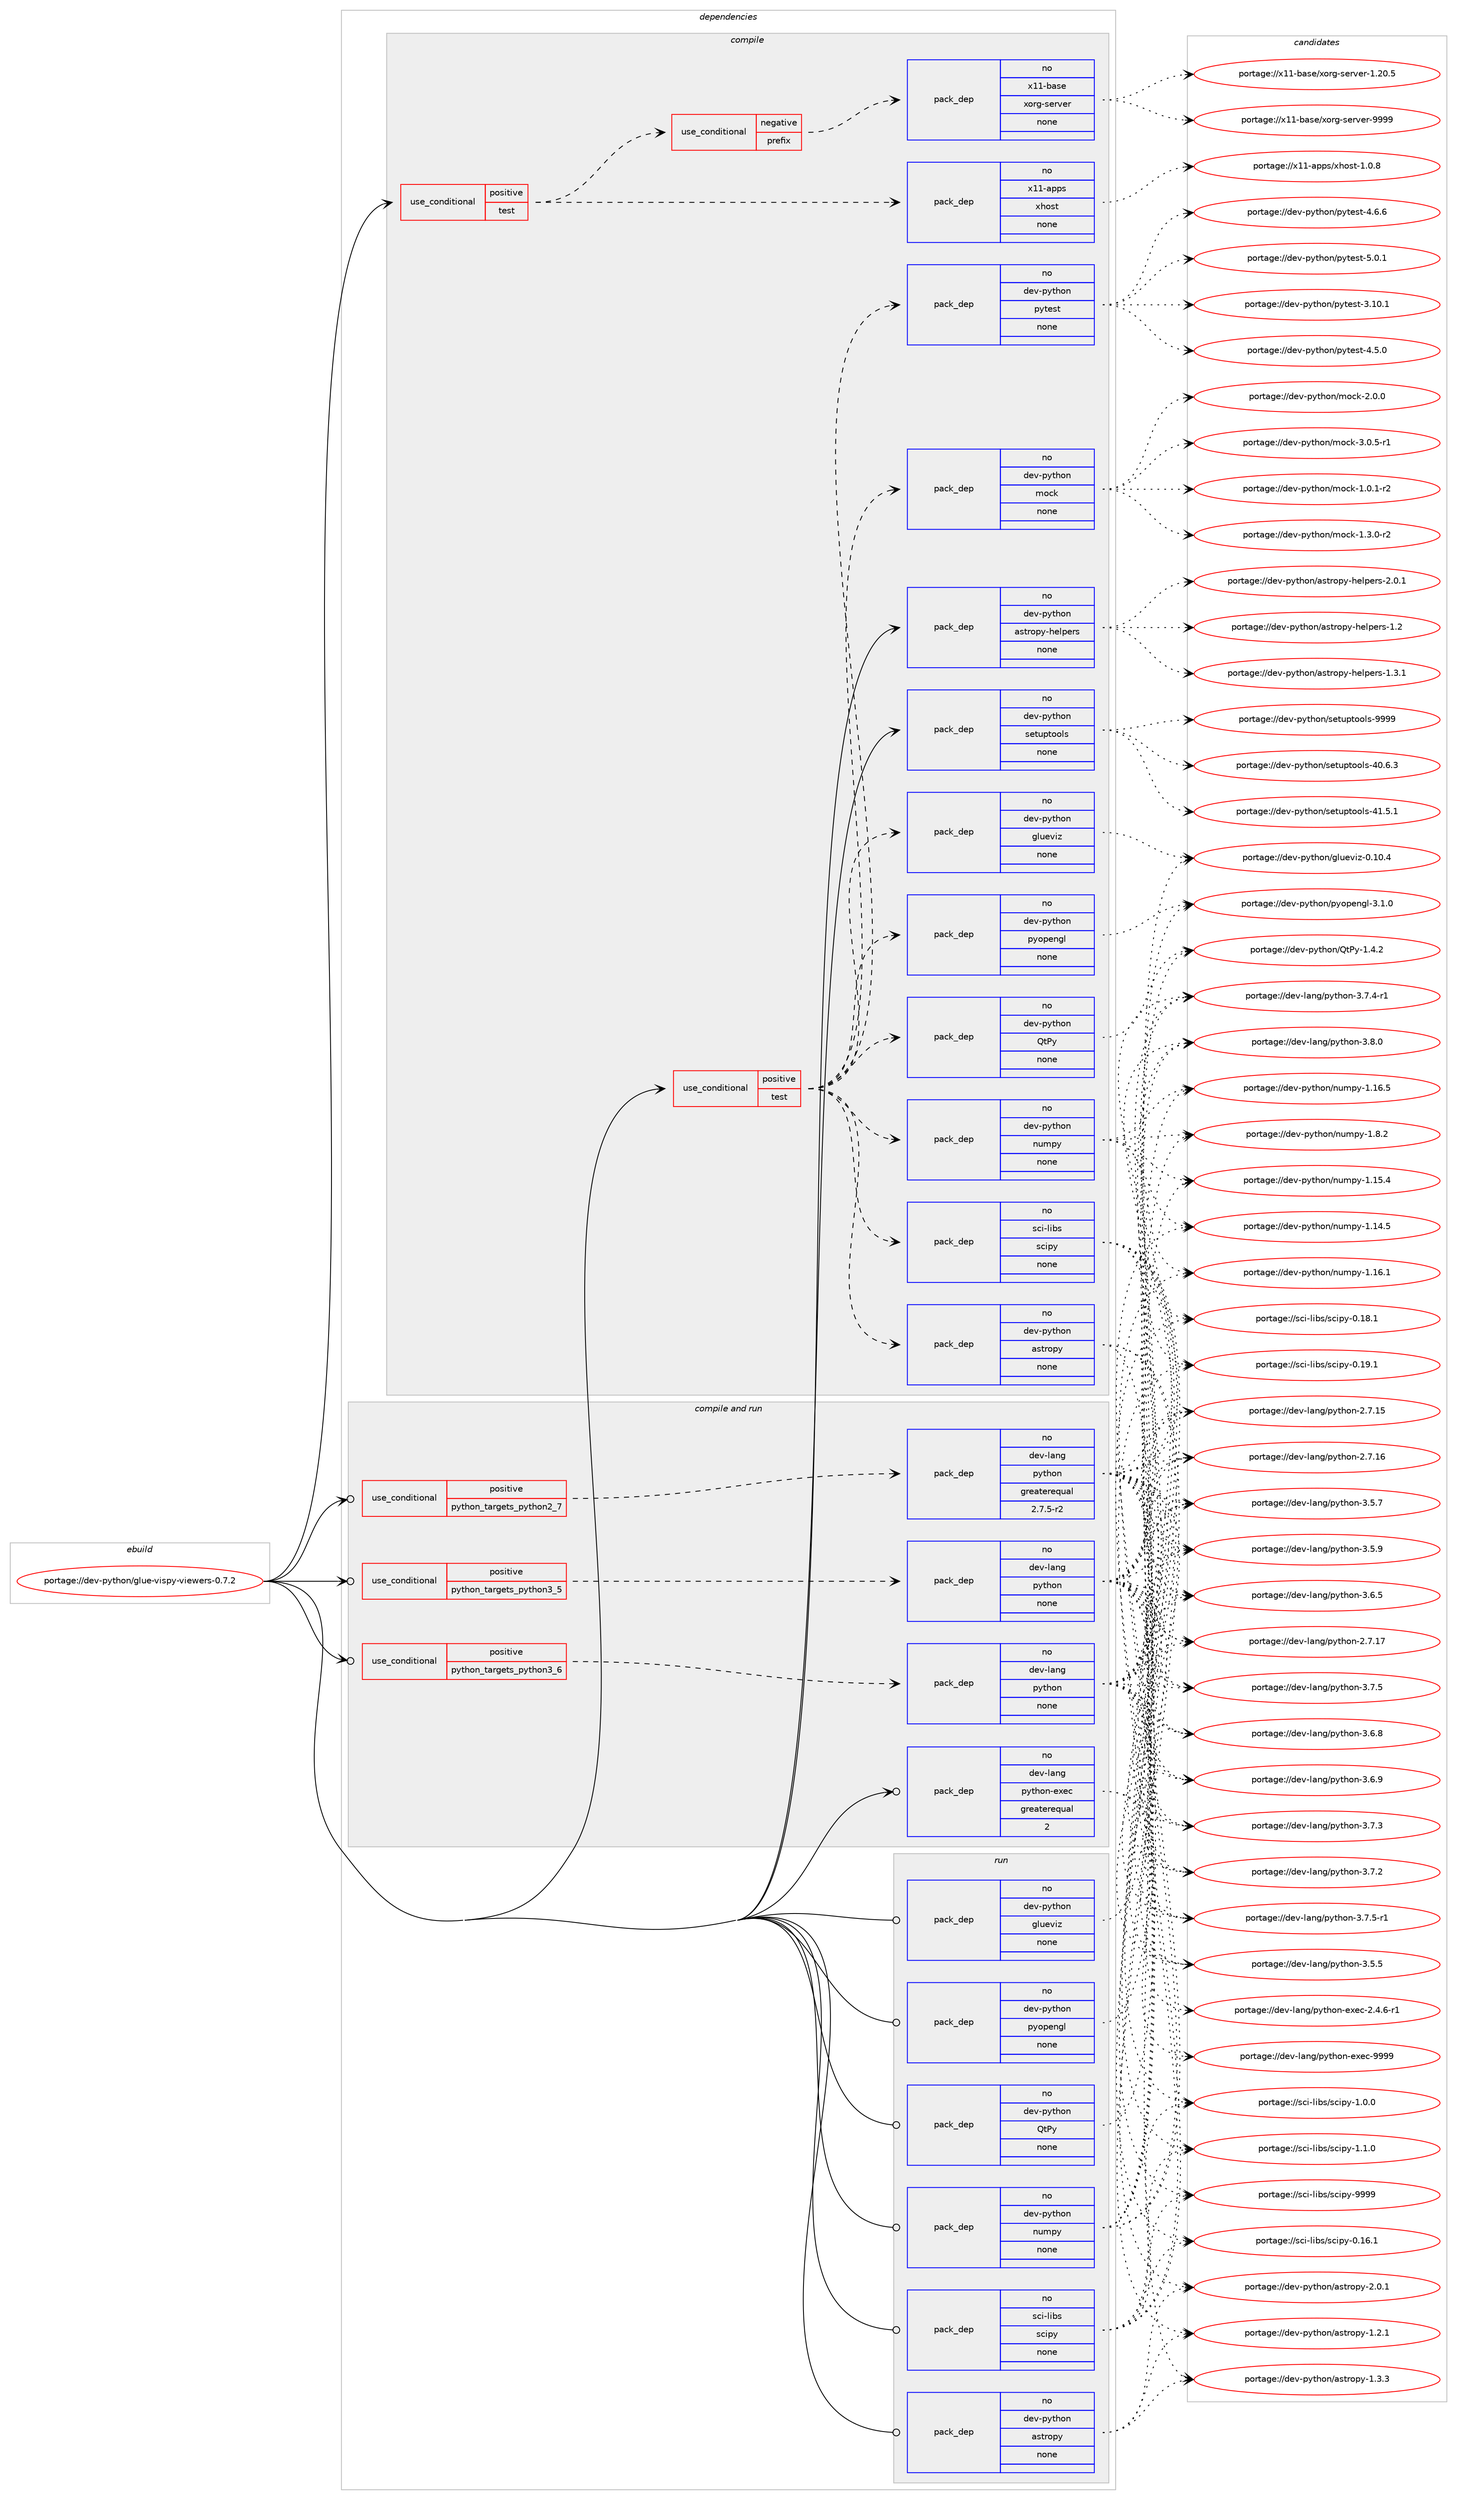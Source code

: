 digraph prolog {

# *************
# Graph options
# *************

newrank=true;
concentrate=true;
compound=true;
graph [rankdir=LR,fontname=Helvetica,fontsize=10,ranksep=1.5];#, ranksep=2.5, nodesep=0.2];
edge  [arrowhead=vee];
node  [fontname=Helvetica,fontsize=10];

# **********
# The ebuild
# **********

subgraph cluster_leftcol {
color=gray;
rank=same;
label=<<i>ebuild</i>>;
id [label="portage://dev-python/glue-vispy-viewers-0.7.2", color=red, width=4, href="../dev-python/glue-vispy-viewers-0.7.2.svg"];
}

# ****************
# The dependencies
# ****************

subgraph cluster_midcol {
color=gray;
label=<<i>dependencies</i>>;
subgraph cluster_compile {
fillcolor="#eeeeee";
style=filled;
label=<<i>compile</i>>;
subgraph cond29306 {
dependency141651 [label=<<TABLE BORDER="0" CELLBORDER="1" CELLSPACING="0" CELLPADDING="4"><TR><TD ROWSPAN="3" CELLPADDING="10">use_conditional</TD></TR><TR><TD>positive</TD></TR><TR><TD>test</TD></TR></TABLE>>, shape=none, color=red];
subgraph cond29307 {
dependency141652 [label=<<TABLE BORDER="0" CELLBORDER="1" CELLSPACING="0" CELLPADDING="4"><TR><TD ROWSPAN="3" CELLPADDING="10">use_conditional</TD></TR><TR><TD>negative</TD></TR><TR><TD>prefix</TD></TR></TABLE>>, shape=none, color=red];
subgraph pack109027 {
dependency141653 [label=<<TABLE BORDER="0" CELLBORDER="1" CELLSPACING="0" CELLPADDING="4" WIDTH="220"><TR><TD ROWSPAN="6" CELLPADDING="30">pack_dep</TD></TR><TR><TD WIDTH="110">no</TD></TR><TR><TD>x11-base</TD></TR><TR><TD>xorg-server</TD></TR><TR><TD>none</TD></TR><TR><TD></TD></TR></TABLE>>, shape=none, color=blue];
}
dependency141652:e -> dependency141653:w [weight=20,style="dashed",arrowhead="vee"];
}
dependency141651:e -> dependency141652:w [weight=20,style="dashed",arrowhead="vee"];
subgraph pack109028 {
dependency141654 [label=<<TABLE BORDER="0" CELLBORDER="1" CELLSPACING="0" CELLPADDING="4" WIDTH="220"><TR><TD ROWSPAN="6" CELLPADDING="30">pack_dep</TD></TR><TR><TD WIDTH="110">no</TD></TR><TR><TD>x11-apps</TD></TR><TR><TD>xhost</TD></TR><TR><TD>none</TD></TR><TR><TD></TD></TR></TABLE>>, shape=none, color=blue];
}
dependency141651:e -> dependency141654:w [weight=20,style="dashed",arrowhead="vee"];
}
id:e -> dependency141651:w [weight=20,style="solid",arrowhead="vee"];
subgraph cond29308 {
dependency141655 [label=<<TABLE BORDER="0" CELLBORDER="1" CELLSPACING="0" CELLPADDING="4"><TR><TD ROWSPAN="3" CELLPADDING="10">use_conditional</TD></TR><TR><TD>positive</TD></TR><TR><TD>test</TD></TR></TABLE>>, shape=none, color=red];
subgraph pack109029 {
dependency141656 [label=<<TABLE BORDER="0" CELLBORDER="1" CELLSPACING="0" CELLPADDING="4" WIDTH="220"><TR><TD ROWSPAN="6" CELLPADDING="30">pack_dep</TD></TR><TR><TD WIDTH="110">no</TD></TR><TR><TD>dev-python</TD></TR><TR><TD>astropy</TD></TR><TR><TD>none</TD></TR><TR><TD></TD></TR></TABLE>>, shape=none, color=blue];
}
dependency141655:e -> dependency141656:w [weight=20,style="dashed",arrowhead="vee"];
subgraph pack109030 {
dependency141657 [label=<<TABLE BORDER="0" CELLBORDER="1" CELLSPACING="0" CELLPADDING="4" WIDTH="220"><TR><TD ROWSPAN="6" CELLPADDING="30">pack_dep</TD></TR><TR><TD WIDTH="110">no</TD></TR><TR><TD>dev-python</TD></TR><TR><TD>glueviz</TD></TR><TR><TD>none</TD></TR><TR><TD></TD></TR></TABLE>>, shape=none, color=blue];
}
dependency141655:e -> dependency141657:w [weight=20,style="dashed",arrowhead="vee"];
subgraph pack109031 {
dependency141658 [label=<<TABLE BORDER="0" CELLBORDER="1" CELLSPACING="0" CELLPADDING="4" WIDTH="220"><TR><TD ROWSPAN="6" CELLPADDING="30">pack_dep</TD></TR><TR><TD WIDTH="110">no</TD></TR><TR><TD>dev-python</TD></TR><TR><TD>numpy</TD></TR><TR><TD>none</TD></TR><TR><TD></TD></TR></TABLE>>, shape=none, color=blue];
}
dependency141655:e -> dependency141658:w [weight=20,style="dashed",arrowhead="vee"];
subgraph pack109032 {
dependency141659 [label=<<TABLE BORDER="0" CELLBORDER="1" CELLSPACING="0" CELLPADDING="4" WIDTH="220"><TR><TD ROWSPAN="6" CELLPADDING="30">pack_dep</TD></TR><TR><TD WIDTH="110">no</TD></TR><TR><TD>dev-python</TD></TR><TR><TD>pyopengl</TD></TR><TR><TD>none</TD></TR><TR><TD></TD></TR></TABLE>>, shape=none, color=blue];
}
dependency141655:e -> dependency141659:w [weight=20,style="dashed",arrowhead="vee"];
subgraph pack109033 {
dependency141660 [label=<<TABLE BORDER="0" CELLBORDER="1" CELLSPACING="0" CELLPADDING="4" WIDTH="220"><TR><TD ROWSPAN="6" CELLPADDING="30">pack_dep</TD></TR><TR><TD WIDTH="110">no</TD></TR><TR><TD>dev-python</TD></TR><TR><TD>QtPy</TD></TR><TR><TD>none</TD></TR><TR><TD></TD></TR></TABLE>>, shape=none, color=blue];
}
dependency141655:e -> dependency141660:w [weight=20,style="dashed",arrowhead="vee"];
subgraph pack109034 {
dependency141661 [label=<<TABLE BORDER="0" CELLBORDER="1" CELLSPACING="0" CELLPADDING="4" WIDTH="220"><TR><TD ROWSPAN="6" CELLPADDING="30">pack_dep</TD></TR><TR><TD WIDTH="110">no</TD></TR><TR><TD>sci-libs</TD></TR><TR><TD>scipy</TD></TR><TR><TD>none</TD></TR><TR><TD></TD></TR></TABLE>>, shape=none, color=blue];
}
dependency141655:e -> dependency141661:w [weight=20,style="dashed",arrowhead="vee"];
subgraph pack109035 {
dependency141662 [label=<<TABLE BORDER="0" CELLBORDER="1" CELLSPACING="0" CELLPADDING="4" WIDTH="220"><TR><TD ROWSPAN="6" CELLPADDING="30">pack_dep</TD></TR><TR><TD WIDTH="110">no</TD></TR><TR><TD>dev-python</TD></TR><TR><TD>mock</TD></TR><TR><TD>none</TD></TR><TR><TD></TD></TR></TABLE>>, shape=none, color=blue];
}
dependency141655:e -> dependency141662:w [weight=20,style="dashed",arrowhead="vee"];
subgraph pack109036 {
dependency141663 [label=<<TABLE BORDER="0" CELLBORDER="1" CELLSPACING="0" CELLPADDING="4" WIDTH="220"><TR><TD ROWSPAN="6" CELLPADDING="30">pack_dep</TD></TR><TR><TD WIDTH="110">no</TD></TR><TR><TD>dev-python</TD></TR><TR><TD>pytest</TD></TR><TR><TD>none</TD></TR><TR><TD></TD></TR></TABLE>>, shape=none, color=blue];
}
dependency141655:e -> dependency141663:w [weight=20,style="dashed",arrowhead="vee"];
}
id:e -> dependency141655:w [weight=20,style="solid",arrowhead="vee"];
subgraph pack109037 {
dependency141664 [label=<<TABLE BORDER="0" CELLBORDER="1" CELLSPACING="0" CELLPADDING="4" WIDTH="220"><TR><TD ROWSPAN="6" CELLPADDING="30">pack_dep</TD></TR><TR><TD WIDTH="110">no</TD></TR><TR><TD>dev-python</TD></TR><TR><TD>astropy-helpers</TD></TR><TR><TD>none</TD></TR><TR><TD></TD></TR></TABLE>>, shape=none, color=blue];
}
id:e -> dependency141664:w [weight=20,style="solid",arrowhead="vee"];
subgraph pack109038 {
dependency141665 [label=<<TABLE BORDER="0" CELLBORDER="1" CELLSPACING="0" CELLPADDING="4" WIDTH="220"><TR><TD ROWSPAN="6" CELLPADDING="30">pack_dep</TD></TR><TR><TD WIDTH="110">no</TD></TR><TR><TD>dev-python</TD></TR><TR><TD>setuptools</TD></TR><TR><TD>none</TD></TR><TR><TD></TD></TR></TABLE>>, shape=none, color=blue];
}
id:e -> dependency141665:w [weight=20,style="solid",arrowhead="vee"];
}
subgraph cluster_compileandrun {
fillcolor="#eeeeee";
style=filled;
label=<<i>compile and run</i>>;
subgraph cond29309 {
dependency141666 [label=<<TABLE BORDER="0" CELLBORDER="1" CELLSPACING="0" CELLPADDING="4"><TR><TD ROWSPAN="3" CELLPADDING="10">use_conditional</TD></TR><TR><TD>positive</TD></TR><TR><TD>python_targets_python2_7</TD></TR></TABLE>>, shape=none, color=red];
subgraph pack109039 {
dependency141667 [label=<<TABLE BORDER="0" CELLBORDER="1" CELLSPACING="0" CELLPADDING="4" WIDTH="220"><TR><TD ROWSPAN="6" CELLPADDING="30">pack_dep</TD></TR><TR><TD WIDTH="110">no</TD></TR><TR><TD>dev-lang</TD></TR><TR><TD>python</TD></TR><TR><TD>greaterequal</TD></TR><TR><TD>2.7.5-r2</TD></TR></TABLE>>, shape=none, color=blue];
}
dependency141666:e -> dependency141667:w [weight=20,style="dashed",arrowhead="vee"];
}
id:e -> dependency141666:w [weight=20,style="solid",arrowhead="odotvee"];
subgraph cond29310 {
dependency141668 [label=<<TABLE BORDER="0" CELLBORDER="1" CELLSPACING="0" CELLPADDING="4"><TR><TD ROWSPAN="3" CELLPADDING="10">use_conditional</TD></TR><TR><TD>positive</TD></TR><TR><TD>python_targets_python3_5</TD></TR></TABLE>>, shape=none, color=red];
subgraph pack109040 {
dependency141669 [label=<<TABLE BORDER="0" CELLBORDER="1" CELLSPACING="0" CELLPADDING="4" WIDTH="220"><TR><TD ROWSPAN="6" CELLPADDING="30">pack_dep</TD></TR><TR><TD WIDTH="110">no</TD></TR><TR><TD>dev-lang</TD></TR><TR><TD>python</TD></TR><TR><TD>none</TD></TR><TR><TD></TD></TR></TABLE>>, shape=none, color=blue];
}
dependency141668:e -> dependency141669:w [weight=20,style="dashed",arrowhead="vee"];
}
id:e -> dependency141668:w [weight=20,style="solid",arrowhead="odotvee"];
subgraph cond29311 {
dependency141670 [label=<<TABLE BORDER="0" CELLBORDER="1" CELLSPACING="0" CELLPADDING="4"><TR><TD ROWSPAN="3" CELLPADDING="10">use_conditional</TD></TR><TR><TD>positive</TD></TR><TR><TD>python_targets_python3_6</TD></TR></TABLE>>, shape=none, color=red];
subgraph pack109041 {
dependency141671 [label=<<TABLE BORDER="0" CELLBORDER="1" CELLSPACING="0" CELLPADDING="4" WIDTH="220"><TR><TD ROWSPAN="6" CELLPADDING="30">pack_dep</TD></TR><TR><TD WIDTH="110">no</TD></TR><TR><TD>dev-lang</TD></TR><TR><TD>python</TD></TR><TR><TD>none</TD></TR><TR><TD></TD></TR></TABLE>>, shape=none, color=blue];
}
dependency141670:e -> dependency141671:w [weight=20,style="dashed",arrowhead="vee"];
}
id:e -> dependency141670:w [weight=20,style="solid",arrowhead="odotvee"];
subgraph pack109042 {
dependency141672 [label=<<TABLE BORDER="0" CELLBORDER="1" CELLSPACING="0" CELLPADDING="4" WIDTH="220"><TR><TD ROWSPAN="6" CELLPADDING="30">pack_dep</TD></TR><TR><TD WIDTH="110">no</TD></TR><TR><TD>dev-lang</TD></TR><TR><TD>python-exec</TD></TR><TR><TD>greaterequal</TD></TR><TR><TD>2</TD></TR></TABLE>>, shape=none, color=blue];
}
id:e -> dependency141672:w [weight=20,style="solid",arrowhead="odotvee"];
}
subgraph cluster_run {
fillcolor="#eeeeee";
style=filled;
label=<<i>run</i>>;
subgraph pack109043 {
dependency141673 [label=<<TABLE BORDER="0" CELLBORDER="1" CELLSPACING="0" CELLPADDING="4" WIDTH="220"><TR><TD ROWSPAN="6" CELLPADDING="30">pack_dep</TD></TR><TR><TD WIDTH="110">no</TD></TR><TR><TD>dev-python</TD></TR><TR><TD>QtPy</TD></TR><TR><TD>none</TD></TR><TR><TD></TD></TR></TABLE>>, shape=none, color=blue];
}
id:e -> dependency141673:w [weight=20,style="solid",arrowhead="odot"];
subgraph pack109044 {
dependency141674 [label=<<TABLE BORDER="0" CELLBORDER="1" CELLSPACING="0" CELLPADDING="4" WIDTH="220"><TR><TD ROWSPAN="6" CELLPADDING="30">pack_dep</TD></TR><TR><TD WIDTH="110">no</TD></TR><TR><TD>dev-python</TD></TR><TR><TD>astropy</TD></TR><TR><TD>none</TD></TR><TR><TD></TD></TR></TABLE>>, shape=none, color=blue];
}
id:e -> dependency141674:w [weight=20,style="solid",arrowhead="odot"];
subgraph pack109045 {
dependency141675 [label=<<TABLE BORDER="0" CELLBORDER="1" CELLSPACING="0" CELLPADDING="4" WIDTH="220"><TR><TD ROWSPAN="6" CELLPADDING="30">pack_dep</TD></TR><TR><TD WIDTH="110">no</TD></TR><TR><TD>dev-python</TD></TR><TR><TD>glueviz</TD></TR><TR><TD>none</TD></TR><TR><TD></TD></TR></TABLE>>, shape=none, color=blue];
}
id:e -> dependency141675:w [weight=20,style="solid",arrowhead="odot"];
subgraph pack109046 {
dependency141676 [label=<<TABLE BORDER="0" CELLBORDER="1" CELLSPACING="0" CELLPADDING="4" WIDTH="220"><TR><TD ROWSPAN="6" CELLPADDING="30">pack_dep</TD></TR><TR><TD WIDTH="110">no</TD></TR><TR><TD>dev-python</TD></TR><TR><TD>numpy</TD></TR><TR><TD>none</TD></TR><TR><TD></TD></TR></TABLE>>, shape=none, color=blue];
}
id:e -> dependency141676:w [weight=20,style="solid",arrowhead="odot"];
subgraph pack109047 {
dependency141677 [label=<<TABLE BORDER="0" CELLBORDER="1" CELLSPACING="0" CELLPADDING="4" WIDTH="220"><TR><TD ROWSPAN="6" CELLPADDING="30">pack_dep</TD></TR><TR><TD WIDTH="110">no</TD></TR><TR><TD>dev-python</TD></TR><TR><TD>pyopengl</TD></TR><TR><TD>none</TD></TR><TR><TD></TD></TR></TABLE>>, shape=none, color=blue];
}
id:e -> dependency141677:w [weight=20,style="solid",arrowhead="odot"];
subgraph pack109048 {
dependency141678 [label=<<TABLE BORDER="0" CELLBORDER="1" CELLSPACING="0" CELLPADDING="4" WIDTH="220"><TR><TD ROWSPAN="6" CELLPADDING="30">pack_dep</TD></TR><TR><TD WIDTH="110">no</TD></TR><TR><TD>sci-libs</TD></TR><TR><TD>scipy</TD></TR><TR><TD>none</TD></TR><TR><TD></TD></TR></TABLE>>, shape=none, color=blue];
}
id:e -> dependency141678:w [weight=20,style="solid",arrowhead="odot"];
}
}

# **************
# The candidates
# **************

subgraph cluster_choices {
rank=same;
color=gray;
label=<<i>candidates</i>>;

subgraph choice109027 {
color=black;
nodesep=1;
choiceportage1204949459897115101471201111141034511510111411810111445494650484653 [label="portage://x11-base/xorg-server-1.20.5", color=red, width=4,href="../x11-base/xorg-server-1.20.5.svg"];
choiceportage120494945989711510147120111114103451151011141181011144557575757 [label="portage://x11-base/xorg-server-9999", color=red, width=4,href="../x11-base/xorg-server-9999.svg"];
dependency141653:e -> choiceportage1204949459897115101471201111141034511510111411810111445494650484653:w [style=dotted,weight="100"];
dependency141653:e -> choiceportage120494945989711510147120111114103451151011141181011144557575757:w [style=dotted,weight="100"];
}
subgraph choice109028 {
color=black;
nodesep=1;
choiceportage1204949459711211211547120104111115116454946484656 [label="portage://x11-apps/xhost-1.0.8", color=red, width=4,href="../x11-apps/xhost-1.0.8.svg"];
dependency141654:e -> choiceportage1204949459711211211547120104111115116454946484656:w [style=dotted,weight="100"];
}
subgraph choice109029 {
color=black;
nodesep=1;
choiceportage100101118451121211161041111104797115116114111112121454946504649 [label="portage://dev-python/astropy-1.2.1", color=red, width=4,href="../dev-python/astropy-1.2.1.svg"];
choiceportage100101118451121211161041111104797115116114111112121454946514651 [label="portage://dev-python/astropy-1.3.3", color=red, width=4,href="../dev-python/astropy-1.3.3.svg"];
choiceportage100101118451121211161041111104797115116114111112121455046484649 [label="portage://dev-python/astropy-2.0.1", color=red, width=4,href="../dev-python/astropy-2.0.1.svg"];
dependency141656:e -> choiceportage100101118451121211161041111104797115116114111112121454946504649:w [style=dotted,weight="100"];
dependency141656:e -> choiceportage100101118451121211161041111104797115116114111112121454946514651:w [style=dotted,weight="100"];
dependency141656:e -> choiceportage100101118451121211161041111104797115116114111112121455046484649:w [style=dotted,weight="100"];
}
subgraph choice109030 {
color=black;
nodesep=1;
choiceportage100101118451121211161041111104710310811710111810512245484649484652 [label="portage://dev-python/glueviz-0.10.4", color=red, width=4,href="../dev-python/glueviz-0.10.4.svg"];
dependency141657:e -> choiceportage100101118451121211161041111104710310811710111810512245484649484652:w [style=dotted,weight="100"];
}
subgraph choice109031 {
color=black;
nodesep=1;
choiceportage100101118451121211161041111104711011710911212145494649524653 [label="portage://dev-python/numpy-1.14.5", color=red, width=4,href="../dev-python/numpy-1.14.5.svg"];
choiceportage100101118451121211161041111104711011710911212145494649534652 [label="portage://dev-python/numpy-1.15.4", color=red, width=4,href="../dev-python/numpy-1.15.4.svg"];
choiceportage100101118451121211161041111104711011710911212145494649544649 [label="portage://dev-python/numpy-1.16.1", color=red, width=4,href="../dev-python/numpy-1.16.1.svg"];
choiceportage100101118451121211161041111104711011710911212145494649544653 [label="portage://dev-python/numpy-1.16.5", color=red, width=4,href="../dev-python/numpy-1.16.5.svg"];
choiceportage1001011184511212111610411111047110117109112121454946564650 [label="portage://dev-python/numpy-1.8.2", color=red, width=4,href="../dev-python/numpy-1.8.2.svg"];
dependency141658:e -> choiceportage100101118451121211161041111104711011710911212145494649524653:w [style=dotted,weight="100"];
dependency141658:e -> choiceportage100101118451121211161041111104711011710911212145494649534652:w [style=dotted,weight="100"];
dependency141658:e -> choiceportage100101118451121211161041111104711011710911212145494649544649:w [style=dotted,weight="100"];
dependency141658:e -> choiceportage100101118451121211161041111104711011710911212145494649544653:w [style=dotted,weight="100"];
dependency141658:e -> choiceportage1001011184511212111610411111047110117109112121454946564650:w [style=dotted,weight="100"];
}
subgraph choice109032 {
color=black;
nodesep=1;
choiceportage1001011184511212111610411111047112121111112101110103108455146494648 [label="portage://dev-python/pyopengl-3.1.0", color=red, width=4,href="../dev-python/pyopengl-3.1.0.svg"];
dependency141659:e -> choiceportage1001011184511212111610411111047112121111112101110103108455146494648:w [style=dotted,weight="100"];
}
subgraph choice109033 {
color=black;
nodesep=1;
choiceportage10010111845112121116104111110478111680121454946524650 [label="portage://dev-python/QtPy-1.4.2", color=red, width=4,href="../dev-python/QtPy-1.4.2.svg"];
dependency141660:e -> choiceportage10010111845112121116104111110478111680121454946524650:w [style=dotted,weight="100"];
}
subgraph choice109034 {
color=black;
nodesep=1;
choiceportage115991054510810598115471159910511212145484649544649 [label="portage://sci-libs/scipy-0.16.1", color=red, width=4,href="../sci-libs/scipy-0.16.1.svg"];
choiceportage115991054510810598115471159910511212145484649564649 [label="portage://sci-libs/scipy-0.18.1", color=red, width=4,href="../sci-libs/scipy-0.18.1.svg"];
choiceportage115991054510810598115471159910511212145484649574649 [label="portage://sci-libs/scipy-0.19.1", color=red, width=4,href="../sci-libs/scipy-0.19.1.svg"];
choiceportage1159910545108105981154711599105112121454946484648 [label="portage://sci-libs/scipy-1.0.0", color=red, width=4,href="../sci-libs/scipy-1.0.0.svg"];
choiceportage1159910545108105981154711599105112121454946494648 [label="portage://sci-libs/scipy-1.1.0", color=red, width=4,href="../sci-libs/scipy-1.1.0.svg"];
choiceportage11599105451081059811547115991051121214557575757 [label="portage://sci-libs/scipy-9999", color=red, width=4,href="../sci-libs/scipy-9999.svg"];
dependency141661:e -> choiceportage115991054510810598115471159910511212145484649544649:w [style=dotted,weight="100"];
dependency141661:e -> choiceportage115991054510810598115471159910511212145484649564649:w [style=dotted,weight="100"];
dependency141661:e -> choiceportage115991054510810598115471159910511212145484649574649:w [style=dotted,weight="100"];
dependency141661:e -> choiceportage1159910545108105981154711599105112121454946484648:w [style=dotted,weight="100"];
dependency141661:e -> choiceportage1159910545108105981154711599105112121454946494648:w [style=dotted,weight="100"];
dependency141661:e -> choiceportage11599105451081059811547115991051121214557575757:w [style=dotted,weight="100"];
}
subgraph choice109035 {
color=black;
nodesep=1;
choiceportage1001011184511212111610411111047109111991074549464846494511450 [label="portage://dev-python/mock-1.0.1-r2", color=red, width=4,href="../dev-python/mock-1.0.1-r2.svg"];
choiceportage1001011184511212111610411111047109111991074549465146484511450 [label="portage://dev-python/mock-1.3.0-r2", color=red, width=4,href="../dev-python/mock-1.3.0-r2.svg"];
choiceportage100101118451121211161041111104710911199107455046484648 [label="portage://dev-python/mock-2.0.0", color=red, width=4,href="../dev-python/mock-2.0.0.svg"];
choiceportage1001011184511212111610411111047109111991074551464846534511449 [label="portage://dev-python/mock-3.0.5-r1", color=red, width=4,href="../dev-python/mock-3.0.5-r1.svg"];
dependency141662:e -> choiceportage1001011184511212111610411111047109111991074549464846494511450:w [style=dotted,weight="100"];
dependency141662:e -> choiceportage1001011184511212111610411111047109111991074549465146484511450:w [style=dotted,weight="100"];
dependency141662:e -> choiceportage100101118451121211161041111104710911199107455046484648:w [style=dotted,weight="100"];
dependency141662:e -> choiceportage1001011184511212111610411111047109111991074551464846534511449:w [style=dotted,weight="100"];
}
subgraph choice109036 {
color=black;
nodesep=1;
choiceportage100101118451121211161041111104711212111610111511645514649484649 [label="portage://dev-python/pytest-3.10.1", color=red, width=4,href="../dev-python/pytest-3.10.1.svg"];
choiceportage1001011184511212111610411111047112121116101115116455246534648 [label="portage://dev-python/pytest-4.5.0", color=red, width=4,href="../dev-python/pytest-4.5.0.svg"];
choiceportage1001011184511212111610411111047112121116101115116455246544654 [label="portage://dev-python/pytest-4.6.6", color=red, width=4,href="../dev-python/pytest-4.6.6.svg"];
choiceportage1001011184511212111610411111047112121116101115116455346484649 [label="portage://dev-python/pytest-5.0.1", color=red, width=4,href="../dev-python/pytest-5.0.1.svg"];
dependency141663:e -> choiceportage100101118451121211161041111104711212111610111511645514649484649:w [style=dotted,weight="100"];
dependency141663:e -> choiceportage1001011184511212111610411111047112121116101115116455246534648:w [style=dotted,weight="100"];
dependency141663:e -> choiceportage1001011184511212111610411111047112121116101115116455246544654:w [style=dotted,weight="100"];
dependency141663:e -> choiceportage1001011184511212111610411111047112121116101115116455346484649:w [style=dotted,weight="100"];
}
subgraph choice109037 {
color=black;
nodesep=1;
choiceportage1001011184511212111610411111047971151161141111121214510410110811210111411545494650 [label="portage://dev-python/astropy-helpers-1.2", color=red, width=4,href="../dev-python/astropy-helpers-1.2.svg"];
choiceportage10010111845112121116104111110479711511611411111212145104101108112101114115454946514649 [label="portage://dev-python/astropy-helpers-1.3.1", color=red, width=4,href="../dev-python/astropy-helpers-1.3.1.svg"];
choiceportage10010111845112121116104111110479711511611411111212145104101108112101114115455046484649 [label="portage://dev-python/astropy-helpers-2.0.1", color=red, width=4,href="../dev-python/astropy-helpers-2.0.1.svg"];
dependency141664:e -> choiceportage1001011184511212111610411111047971151161141111121214510410110811210111411545494650:w [style=dotted,weight="100"];
dependency141664:e -> choiceportage10010111845112121116104111110479711511611411111212145104101108112101114115454946514649:w [style=dotted,weight="100"];
dependency141664:e -> choiceportage10010111845112121116104111110479711511611411111212145104101108112101114115455046484649:w [style=dotted,weight="100"];
}
subgraph choice109038 {
color=black;
nodesep=1;
choiceportage100101118451121211161041111104711510111611711211611111110811545524846544651 [label="portage://dev-python/setuptools-40.6.3", color=red, width=4,href="../dev-python/setuptools-40.6.3.svg"];
choiceportage100101118451121211161041111104711510111611711211611111110811545524946534649 [label="portage://dev-python/setuptools-41.5.1", color=red, width=4,href="../dev-python/setuptools-41.5.1.svg"];
choiceportage10010111845112121116104111110471151011161171121161111111081154557575757 [label="portage://dev-python/setuptools-9999", color=red, width=4,href="../dev-python/setuptools-9999.svg"];
dependency141665:e -> choiceportage100101118451121211161041111104711510111611711211611111110811545524846544651:w [style=dotted,weight="100"];
dependency141665:e -> choiceportage100101118451121211161041111104711510111611711211611111110811545524946534649:w [style=dotted,weight="100"];
dependency141665:e -> choiceportage10010111845112121116104111110471151011161171121161111111081154557575757:w [style=dotted,weight="100"];
}
subgraph choice109039 {
color=black;
nodesep=1;
choiceportage10010111845108971101034711212111610411111045504655464953 [label="portage://dev-lang/python-2.7.15", color=red, width=4,href="../dev-lang/python-2.7.15.svg"];
choiceportage10010111845108971101034711212111610411111045504655464954 [label="portage://dev-lang/python-2.7.16", color=red, width=4,href="../dev-lang/python-2.7.16.svg"];
choiceportage10010111845108971101034711212111610411111045504655464955 [label="portage://dev-lang/python-2.7.17", color=red, width=4,href="../dev-lang/python-2.7.17.svg"];
choiceportage100101118451089711010347112121116104111110455146534653 [label="portage://dev-lang/python-3.5.5", color=red, width=4,href="../dev-lang/python-3.5.5.svg"];
choiceportage100101118451089711010347112121116104111110455146534655 [label="portage://dev-lang/python-3.5.7", color=red, width=4,href="../dev-lang/python-3.5.7.svg"];
choiceportage100101118451089711010347112121116104111110455146534657 [label="portage://dev-lang/python-3.5.9", color=red, width=4,href="../dev-lang/python-3.5.9.svg"];
choiceportage100101118451089711010347112121116104111110455146544653 [label="portage://dev-lang/python-3.6.5", color=red, width=4,href="../dev-lang/python-3.6.5.svg"];
choiceportage100101118451089711010347112121116104111110455146544656 [label="portage://dev-lang/python-3.6.8", color=red, width=4,href="../dev-lang/python-3.6.8.svg"];
choiceportage100101118451089711010347112121116104111110455146544657 [label="portage://dev-lang/python-3.6.9", color=red, width=4,href="../dev-lang/python-3.6.9.svg"];
choiceportage100101118451089711010347112121116104111110455146554650 [label="portage://dev-lang/python-3.7.2", color=red, width=4,href="../dev-lang/python-3.7.2.svg"];
choiceportage100101118451089711010347112121116104111110455146554651 [label="portage://dev-lang/python-3.7.3", color=red, width=4,href="../dev-lang/python-3.7.3.svg"];
choiceportage1001011184510897110103471121211161041111104551465546524511449 [label="portage://dev-lang/python-3.7.4-r1", color=red, width=4,href="../dev-lang/python-3.7.4-r1.svg"];
choiceportage100101118451089711010347112121116104111110455146554653 [label="portage://dev-lang/python-3.7.5", color=red, width=4,href="../dev-lang/python-3.7.5.svg"];
choiceportage1001011184510897110103471121211161041111104551465546534511449 [label="portage://dev-lang/python-3.7.5-r1", color=red, width=4,href="../dev-lang/python-3.7.5-r1.svg"];
choiceportage100101118451089711010347112121116104111110455146564648 [label="portage://dev-lang/python-3.8.0", color=red, width=4,href="../dev-lang/python-3.8.0.svg"];
dependency141667:e -> choiceportage10010111845108971101034711212111610411111045504655464953:w [style=dotted,weight="100"];
dependency141667:e -> choiceportage10010111845108971101034711212111610411111045504655464954:w [style=dotted,weight="100"];
dependency141667:e -> choiceportage10010111845108971101034711212111610411111045504655464955:w [style=dotted,weight="100"];
dependency141667:e -> choiceportage100101118451089711010347112121116104111110455146534653:w [style=dotted,weight="100"];
dependency141667:e -> choiceportage100101118451089711010347112121116104111110455146534655:w [style=dotted,weight="100"];
dependency141667:e -> choiceportage100101118451089711010347112121116104111110455146534657:w [style=dotted,weight="100"];
dependency141667:e -> choiceportage100101118451089711010347112121116104111110455146544653:w [style=dotted,weight="100"];
dependency141667:e -> choiceportage100101118451089711010347112121116104111110455146544656:w [style=dotted,weight="100"];
dependency141667:e -> choiceportage100101118451089711010347112121116104111110455146544657:w [style=dotted,weight="100"];
dependency141667:e -> choiceportage100101118451089711010347112121116104111110455146554650:w [style=dotted,weight="100"];
dependency141667:e -> choiceportage100101118451089711010347112121116104111110455146554651:w [style=dotted,weight="100"];
dependency141667:e -> choiceportage1001011184510897110103471121211161041111104551465546524511449:w [style=dotted,weight="100"];
dependency141667:e -> choiceportage100101118451089711010347112121116104111110455146554653:w [style=dotted,weight="100"];
dependency141667:e -> choiceportage1001011184510897110103471121211161041111104551465546534511449:w [style=dotted,weight="100"];
dependency141667:e -> choiceportage100101118451089711010347112121116104111110455146564648:w [style=dotted,weight="100"];
}
subgraph choice109040 {
color=black;
nodesep=1;
choiceportage10010111845108971101034711212111610411111045504655464953 [label="portage://dev-lang/python-2.7.15", color=red, width=4,href="../dev-lang/python-2.7.15.svg"];
choiceportage10010111845108971101034711212111610411111045504655464954 [label="portage://dev-lang/python-2.7.16", color=red, width=4,href="../dev-lang/python-2.7.16.svg"];
choiceportage10010111845108971101034711212111610411111045504655464955 [label="portage://dev-lang/python-2.7.17", color=red, width=4,href="../dev-lang/python-2.7.17.svg"];
choiceportage100101118451089711010347112121116104111110455146534653 [label="portage://dev-lang/python-3.5.5", color=red, width=4,href="../dev-lang/python-3.5.5.svg"];
choiceportage100101118451089711010347112121116104111110455146534655 [label="portage://dev-lang/python-3.5.7", color=red, width=4,href="../dev-lang/python-3.5.7.svg"];
choiceportage100101118451089711010347112121116104111110455146534657 [label="portage://dev-lang/python-3.5.9", color=red, width=4,href="../dev-lang/python-3.5.9.svg"];
choiceportage100101118451089711010347112121116104111110455146544653 [label="portage://dev-lang/python-3.6.5", color=red, width=4,href="../dev-lang/python-3.6.5.svg"];
choiceportage100101118451089711010347112121116104111110455146544656 [label="portage://dev-lang/python-3.6.8", color=red, width=4,href="../dev-lang/python-3.6.8.svg"];
choiceportage100101118451089711010347112121116104111110455146544657 [label="portage://dev-lang/python-3.6.9", color=red, width=4,href="../dev-lang/python-3.6.9.svg"];
choiceportage100101118451089711010347112121116104111110455146554650 [label="portage://dev-lang/python-3.7.2", color=red, width=4,href="../dev-lang/python-3.7.2.svg"];
choiceportage100101118451089711010347112121116104111110455146554651 [label="portage://dev-lang/python-3.7.3", color=red, width=4,href="../dev-lang/python-3.7.3.svg"];
choiceportage1001011184510897110103471121211161041111104551465546524511449 [label="portage://dev-lang/python-3.7.4-r1", color=red, width=4,href="../dev-lang/python-3.7.4-r1.svg"];
choiceportage100101118451089711010347112121116104111110455146554653 [label="portage://dev-lang/python-3.7.5", color=red, width=4,href="../dev-lang/python-3.7.5.svg"];
choiceportage1001011184510897110103471121211161041111104551465546534511449 [label="portage://dev-lang/python-3.7.5-r1", color=red, width=4,href="../dev-lang/python-3.7.5-r1.svg"];
choiceportage100101118451089711010347112121116104111110455146564648 [label="portage://dev-lang/python-3.8.0", color=red, width=4,href="../dev-lang/python-3.8.0.svg"];
dependency141669:e -> choiceportage10010111845108971101034711212111610411111045504655464953:w [style=dotted,weight="100"];
dependency141669:e -> choiceportage10010111845108971101034711212111610411111045504655464954:w [style=dotted,weight="100"];
dependency141669:e -> choiceportage10010111845108971101034711212111610411111045504655464955:w [style=dotted,weight="100"];
dependency141669:e -> choiceportage100101118451089711010347112121116104111110455146534653:w [style=dotted,weight="100"];
dependency141669:e -> choiceportage100101118451089711010347112121116104111110455146534655:w [style=dotted,weight="100"];
dependency141669:e -> choiceportage100101118451089711010347112121116104111110455146534657:w [style=dotted,weight="100"];
dependency141669:e -> choiceportage100101118451089711010347112121116104111110455146544653:w [style=dotted,weight="100"];
dependency141669:e -> choiceportage100101118451089711010347112121116104111110455146544656:w [style=dotted,weight="100"];
dependency141669:e -> choiceportage100101118451089711010347112121116104111110455146544657:w [style=dotted,weight="100"];
dependency141669:e -> choiceportage100101118451089711010347112121116104111110455146554650:w [style=dotted,weight="100"];
dependency141669:e -> choiceportage100101118451089711010347112121116104111110455146554651:w [style=dotted,weight="100"];
dependency141669:e -> choiceportage1001011184510897110103471121211161041111104551465546524511449:w [style=dotted,weight="100"];
dependency141669:e -> choiceportage100101118451089711010347112121116104111110455146554653:w [style=dotted,weight="100"];
dependency141669:e -> choiceportage1001011184510897110103471121211161041111104551465546534511449:w [style=dotted,weight="100"];
dependency141669:e -> choiceportage100101118451089711010347112121116104111110455146564648:w [style=dotted,weight="100"];
}
subgraph choice109041 {
color=black;
nodesep=1;
choiceportage10010111845108971101034711212111610411111045504655464953 [label="portage://dev-lang/python-2.7.15", color=red, width=4,href="../dev-lang/python-2.7.15.svg"];
choiceportage10010111845108971101034711212111610411111045504655464954 [label="portage://dev-lang/python-2.7.16", color=red, width=4,href="../dev-lang/python-2.7.16.svg"];
choiceportage10010111845108971101034711212111610411111045504655464955 [label="portage://dev-lang/python-2.7.17", color=red, width=4,href="../dev-lang/python-2.7.17.svg"];
choiceportage100101118451089711010347112121116104111110455146534653 [label="portage://dev-lang/python-3.5.5", color=red, width=4,href="../dev-lang/python-3.5.5.svg"];
choiceportage100101118451089711010347112121116104111110455146534655 [label="portage://dev-lang/python-3.5.7", color=red, width=4,href="../dev-lang/python-3.5.7.svg"];
choiceportage100101118451089711010347112121116104111110455146534657 [label="portage://dev-lang/python-3.5.9", color=red, width=4,href="../dev-lang/python-3.5.9.svg"];
choiceportage100101118451089711010347112121116104111110455146544653 [label="portage://dev-lang/python-3.6.5", color=red, width=4,href="../dev-lang/python-3.6.5.svg"];
choiceportage100101118451089711010347112121116104111110455146544656 [label="portage://dev-lang/python-3.6.8", color=red, width=4,href="../dev-lang/python-3.6.8.svg"];
choiceportage100101118451089711010347112121116104111110455146544657 [label="portage://dev-lang/python-3.6.9", color=red, width=4,href="../dev-lang/python-3.6.9.svg"];
choiceportage100101118451089711010347112121116104111110455146554650 [label="portage://dev-lang/python-3.7.2", color=red, width=4,href="../dev-lang/python-3.7.2.svg"];
choiceportage100101118451089711010347112121116104111110455146554651 [label="portage://dev-lang/python-3.7.3", color=red, width=4,href="../dev-lang/python-3.7.3.svg"];
choiceportage1001011184510897110103471121211161041111104551465546524511449 [label="portage://dev-lang/python-3.7.4-r1", color=red, width=4,href="../dev-lang/python-3.7.4-r1.svg"];
choiceportage100101118451089711010347112121116104111110455146554653 [label="portage://dev-lang/python-3.7.5", color=red, width=4,href="../dev-lang/python-3.7.5.svg"];
choiceportage1001011184510897110103471121211161041111104551465546534511449 [label="portage://dev-lang/python-3.7.5-r1", color=red, width=4,href="../dev-lang/python-3.7.5-r1.svg"];
choiceportage100101118451089711010347112121116104111110455146564648 [label="portage://dev-lang/python-3.8.0", color=red, width=4,href="../dev-lang/python-3.8.0.svg"];
dependency141671:e -> choiceportage10010111845108971101034711212111610411111045504655464953:w [style=dotted,weight="100"];
dependency141671:e -> choiceportage10010111845108971101034711212111610411111045504655464954:w [style=dotted,weight="100"];
dependency141671:e -> choiceportage10010111845108971101034711212111610411111045504655464955:w [style=dotted,weight="100"];
dependency141671:e -> choiceportage100101118451089711010347112121116104111110455146534653:w [style=dotted,weight="100"];
dependency141671:e -> choiceportage100101118451089711010347112121116104111110455146534655:w [style=dotted,weight="100"];
dependency141671:e -> choiceportage100101118451089711010347112121116104111110455146534657:w [style=dotted,weight="100"];
dependency141671:e -> choiceportage100101118451089711010347112121116104111110455146544653:w [style=dotted,weight="100"];
dependency141671:e -> choiceportage100101118451089711010347112121116104111110455146544656:w [style=dotted,weight="100"];
dependency141671:e -> choiceportage100101118451089711010347112121116104111110455146544657:w [style=dotted,weight="100"];
dependency141671:e -> choiceportage100101118451089711010347112121116104111110455146554650:w [style=dotted,weight="100"];
dependency141671:e -> choiceportage100101118451089711010347112121116104111110455146554651:w [style=dotted,weight="100"];
dependency141671:e -> choiceportage1001011184510897110103471121211161041111104551465546524511449:w [style=dotted,weight="100"];
dependency141671:e -> choiceportage100101118451089711010347112121116104111110455146554653:w [style=dotted,weight="100"];
dependency141671:e -> choiceportage1001011184510897110103471121211161041111104551465546534511449:w [style=dotted,weight="100"];
dependency141671:e -> choiceportage100101118451089711010347112121116104111110455146564648:w [style=dotted,weight="100"];
}
subgraph choice109042 {
color=black;
nodesep=1;
choiceportage10010111845108971101034711212111610411111045101120101994550465246544511449 [label="portage://dev-lang/python-exec-2.4.6-r1", color=red, width=4,href="../dev-lang/python-exec-2.4.6-r1.svg"];
choiceportage10010111845108971101034711212111610411111045101120101994557575757 [label="portage://dev-lang/python-exec-9999", color=red, width=4,href="../dev-lang/python-exec-9999.svg"];
dependency141672:e -> choiceportage10010111845108971101034711212111610411111045101120101994550465246544511449:w [style=dotted,weight="100"];
dependency141672:e -> choiceportage10010111845108971101034711212111610411111045101120101994557575757:w [style=dotted,weight="100"];
}
subgraph choice109043 {
color=black;
nodesep=1;
choiceportage10010111845112121116104111110478111680121454946524650 [label="portage://dev-python/QtPy-1.4.2", color=red, width=4,href="../dev-python/QtPy-1.4.2.svg"];
dependency141673:e -> choiceportage10010111845112121116104111110478111680121454946524650:w [style=dotted,weight="100"];
}
subgraph choice109044 {
color=black;
nodesep=1;
choiceportage100101118451121211161041111104797115116114111112121454946504649 [label="portage://dev-python/astropy-1.2.1", color=red, width=4,href="../dev-python/astropy-1.2.1.svg"];
choiceportage100101118451121211161041111104797115116114111112121454946514651 [label="portage://dev-python/astropy-1.3.3", color=red, width=4,href="../dev-python/astropy-1.3.3.svg"];
choiceportage100101118451121211161041111104797115116114111112121455046484649 [label="portage://dev-python/astropy-2.0.1", color=red, width=4,href="../dev-python/astropy-2.0.1.svg"];
dependency141674:e -> choiceportage100101118451121211161041111104797115116114111112121454946504649:w [style=dotted,weight="100"];
dependency141674:e -> choiceportage100101118451121211161041111104797115116114111112121454946514651:w [style=dotted,weight="100"];
dependency141674:e -> choiceportage100101118451121211161041111104797115116114111112121455046484649:w [style=dotted,weight="100"];
}
subgraph choice109045 {
color=black;
nodesep=1;
choiceportage100101118451121211161041111104710310811710111810512245484649484652 [label="portage://dev-python/glueviz-0.10.4", color=red, width=4,href="../dev-python/glueviz-0.10.4.svg"];
dependency141675:e -> choiceportage100101118451121211161041111104710310811710111810512245484649484652:w [style=dotted,weight="100"];
}
subgraph choice109046 {
color=black;
nodesep=1;
choiceportage100101118451121211161041111104711011710911212145494649524653 [label="portage://dev-python/numpy-1.14.5", color=red, width=4,href="../dev-python/numpy-1.14.5.svg"];
choiceportage100101118451121211161041111104711011710911212145494649534652 [label="portage://dev-python/numpy-1.15.4", color=red, width=4,href="../dev-python/numpy-1.15.4.svg"];
choiceportage100101118451121211161041111104711011710911212145494649544649 [label="portage://dev-python/numpy-1.16.1", color=red, width=4,href="../dev-python/numpy-1.16.1.svg"];
choiceportage100101118451121211161041111104711011710911212145494649544653 [label="portage://dev-python/numpy-1.16.5", color=red, width=4,href="../dev-python/numpy-1.16.5.svg"];
choiceportage1001011184511212111610411111047110117109112121454946564650 [label="portage://dev-python/numpy-1.8.2", color=red, width=4,href="../dev-python/numpy-1.8.2.svg"];
dependency141676:e -> choiceportage100101118451121211161041111104711011710911212145494649524653:w [style=dotted,weight="100"];
dependency141676:e -> choiceportage100101118451121211161041111104711011710911212145494649534652:w [style=dotted,weight="100"];
dependency141676:e -> choiceportage100101118451121211161041111104711011710911212145494649544649:w [style=dotted,weight="100"];
dependency141676:e -> choiceportage100101118451121211161041111104711011710911212145494649544653:w [style=dotted,weight="100"];
dependency141676:e -> choiceportage1001011184511212111610411111047110117109112121454946564650:w [style=dotted,weight="100"];
}
subgraph choice109047 {
color=black;
nodesep=1;
choiceportage1001011184511212111610411111047112121111112101110103108455146494648 [label="portage://dev-python/pyopengl-3.1.0", color=red, width=4,href="../dev-python/pyopengl-3.1.0.svg"];
dependency141677:e -> choiceportage1001011184511212111610411111047112121111112101110103108455146494648:w [style=dotted,weight="100"];
}
subgraph choice109048 {
color=black;
nodesep=1;
choiceportage115991054510810598115471159910511212145484649544649 [label="portage://sci-libs/scipy-0.16.1", color=red, width=4,href="../sci-libs/scipy-0.16.1.svg"];
choiceportage115991054510810598115471159910511212145484649564649 [label="portage://sci-libs/scipy-0.18.1", color=red, width=4,href="../sci-libs/scipy-0.18.1.svg"];
choiceportage115991054510810598115471159910511212145484649574649 [label="portage://sci-libs/scipy-0.19.1", color=red, width=4,href="../sci-libs/scipy-0.19.1.svg"];
choiceportage1159910545108105981154711599105112121454946484648 [label="portage://sci-libs/scipy-1.0.0", color=red, width=4,href="../sci-libs/scipy-1.0.0.svg"];
choiceportage1159910545108105981154711599105112121454946494648 [label="portage://sci-libs/scipy-1.1.0", color=red, width=4,href="../sci-libs/scipy-1.1.0.svg"];
choiceportage11599105451081059811547115991051121214557575757 [label="portage://sci-libs/scipy-9999", color=red, width=4,href="../sci-libs/scipy-9999.svg"];
dependency141678:e -> choiceportage115991054510810598115471159910511212145484649544649:w [style=dotted,weight="100"];
dependency141678:e -> choiceportage115991054510810598115471159910511212145484649564649:w [style=dotted,weight="100"];
dependency141678:e -> choiceportage115991054510810598115471159910511212145484649574649:w [style=dotted,weight="100"];
dependency141678:e -> choiceportage1159910545108105981154711599105112121454946484648:w [style=dotted,weight="100"];
dependency141678:e -> choiceportage1159910545108105981154711599105112121454946494648:w [style=dotted,weight="100"];
dependency141678:e -> choiceportage11599105451081059811547115991051121214557575757:w [style=dotted,weight="100"];
}
}

}
